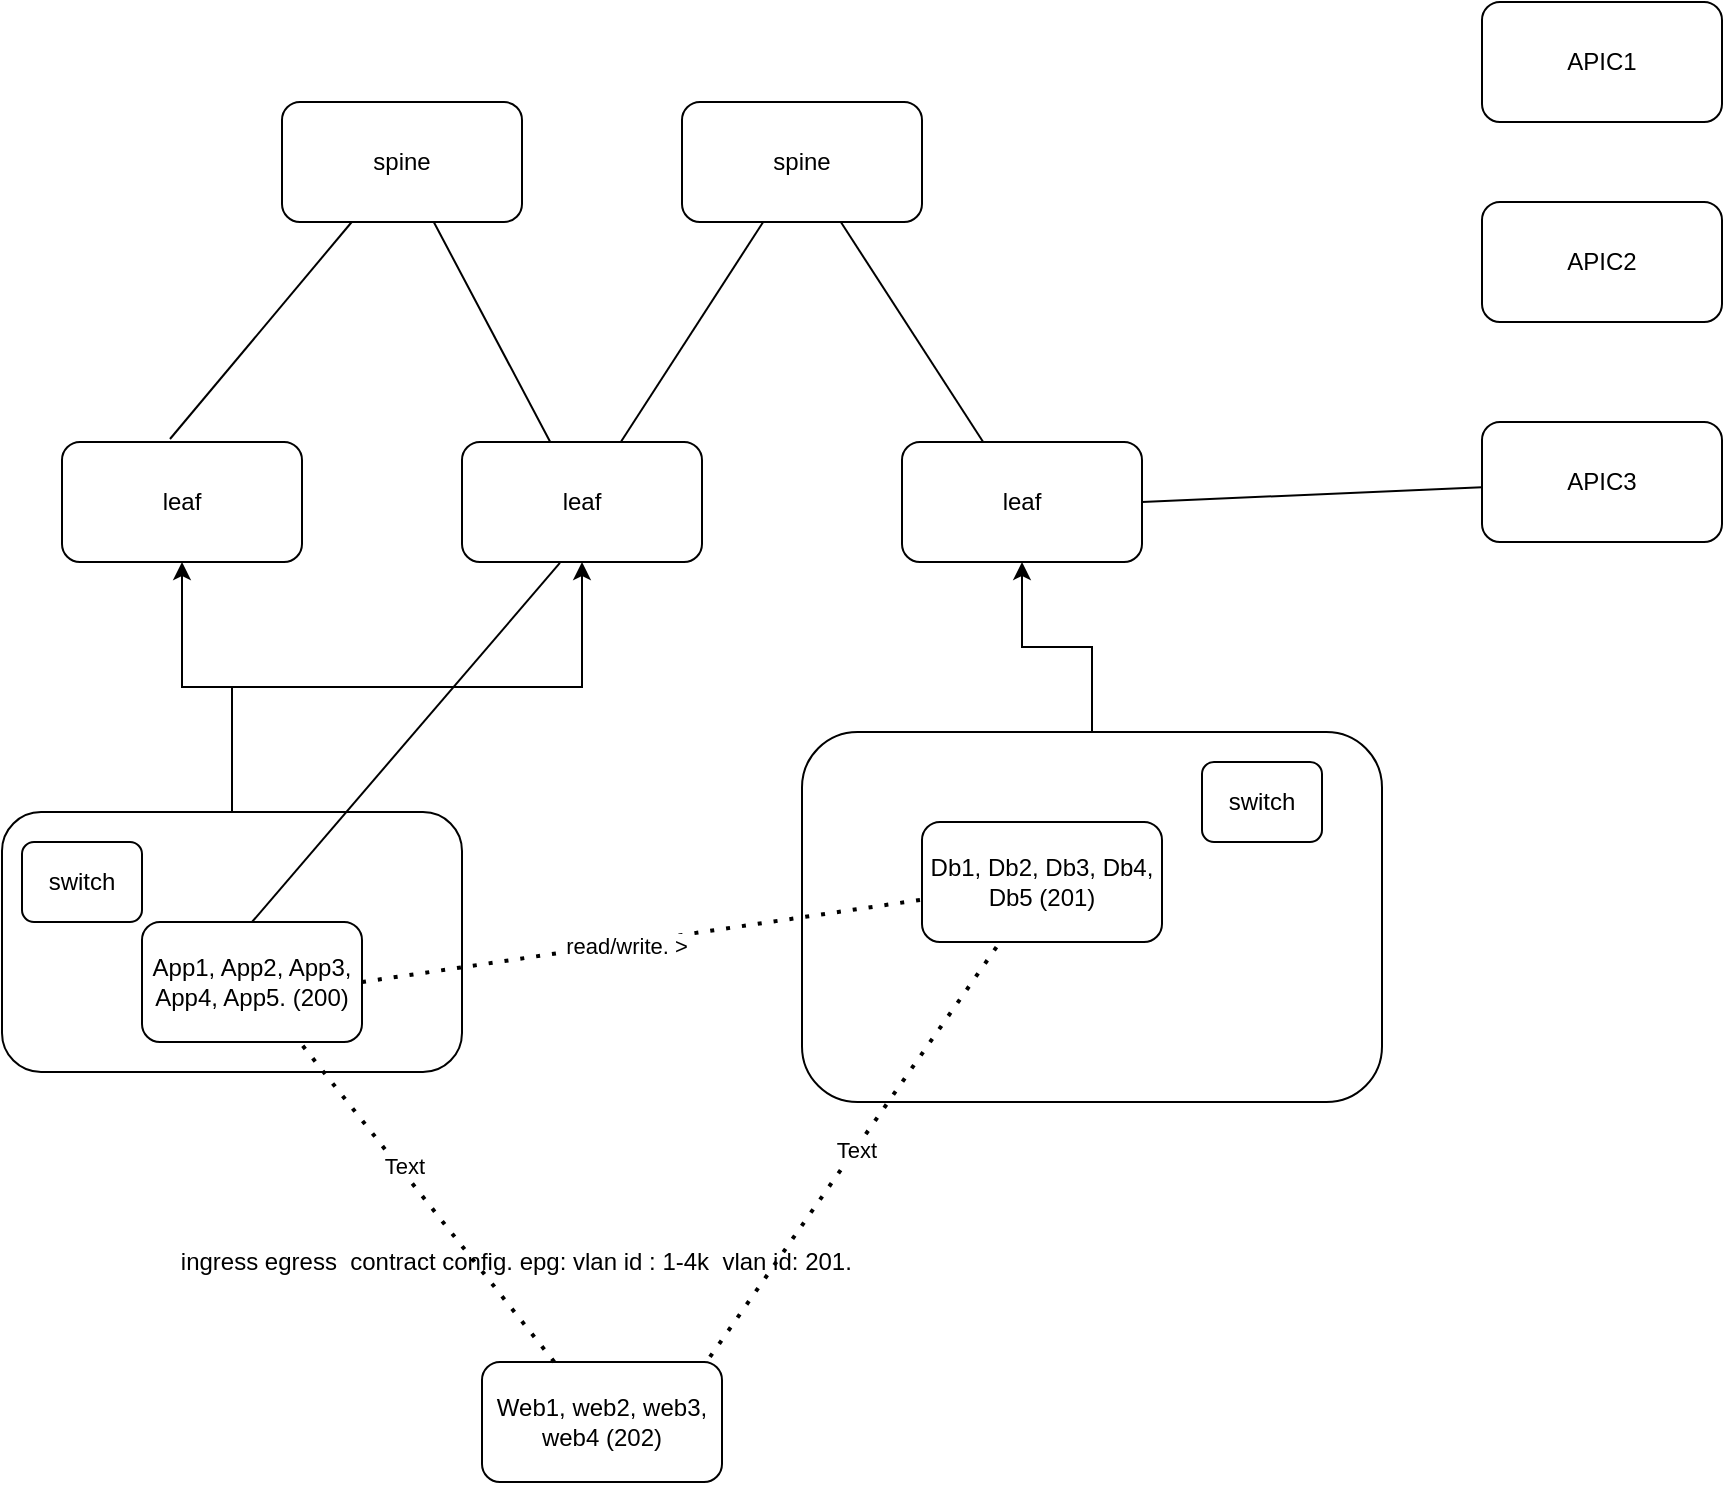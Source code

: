 <mxfile version="20.2.3" type="device"><diagram id="PEbABvhpq1ehS6PISJSB" name="Page-1"><mxGraphModel dx="2125" dy="1976" grid="1" gridSize="10" guides="1" tooltips="1" connect="1" arrows="1" fold="1" page="1" pageScale="1" pageWidth="827" pageHeight="1169" math="0" shadow="0"><root><mxCell id="0"/><mxCell id="1" parent="0"/><mxCell id="_WZwEkXDUyv64nvJ9ia_-32" style="edgeStyle=orthogonalEdgeStyle;rounded=0;orthogonalLoop=1;jettySize=auto;html=1;" parent="1" source="_WZwEkXDUyv64nvJ9ia_-30" target="_WZwEkXDUyv64nvJ9ia_-16" edge="1"><mxGeometry relative="1" as="geometry"/></mxCell><mxCell id="_WZwEkXDUyv64nvJ9ia_-30" value="" style="rounded=1;whiteSpace=wrap;html=1;" parent="1" vertex="1"><mxGeometry x="270" y="255" width="290" height="185" as="geometry"/></mxCell><mxCell id="_WZwEkXDUyv64nvJ9ia_-31" style="edgeStyle=orthogonalEdgeStyle;rounded=0;orthogonalLoop=1;jettySize=auto;html=1;" parent="1" source="_WZwEkXDUyv64nvJ9ia_-29" target="_WZwEkXDUyv64nvJ9ia_-13" edge="1"><mxGeometry relative="1" as="geometry"/></mxCell><mxCell id="_WZwEkXDUyv64nvJ9ia_-34" style="edgeStyle=orthogonalEdgeStyle;rounded=0;orthogonalLoop=1;jettySize=auto;html=1;" parent="1" source="_WZwEkXDUyv64nvJ9ia_-29" target="_WZwEkXDUyv64nvJ9ia_-15" edge="1"><mxGeometry relative="1" as="geometry"/></mxCell><mxCell id="_WZwEkXDUyv64nvJ9ia_-29" value="" style="rounded=1;whiteSpace=wrap;html=1;" parent="1" vertex="1"><mxGeometry x="-130" y="295" width="230" height="130" as="geometry"/></mxCell><mxCell id="_WZwEkXDUyv64nvJ9ia_-1" value="App1, App2, App3, App4, App5. (200)" style="rounded=1;whiteSpace=wrap;html=1;" parent="1" vertex="1"><mxGeometry x="-60" y="350" width="110" height="60" as="geometry"/></mxCell><mxCell id="_WZwEkXDUyv64nvJ9ia_-2" value="Db1, Db2, Db3, Db4, Db5 (201)" style="rounded=1;whiteSpace=wrap;html=1;" parent="1" vertex="1"><mxGeometry x="330" y="300" width="120" height="60" as="geometry"/></mxCell><mxCell id="_WZwEkXDUyv64nvJ9ia_-3" value="Web1, web2, web3, web4 (202)" style="rounded=1;whiteSpace=wrap;html=1;" parent="1" vertex="1"><mxGeometry x="110" y="570" width="120" height="60" as="geometry"/></mxCell><mxCell id="_WZwEkXDUyv64nvJ9ia_-5" value="" style="endArrow=none;dashed=1;html=1;dashPattern=1 3;strokeWidth=2;rounded=0;exitX=1;exitY=0.5;exitDx=0;exitDy=0;" parent="1" source="_WZwEkXDUyv64nvJ9ia_-1" target="_WZwEkXDUyv64nvJ9ia_-2" edge="1"><mxGeometry width="50" height="50" relative="1" as="geometry"><mxPoint x="390" y="480" as="sourcePoint"/><mxPoint x="440" y="430" as="targetPoint"/></mxGeometry></mxCell><mxCell id="_WZwEkXDUyv64nvJ9ia_-8" value="read/write. &amp;gt;" style="edgeLabel;html=1;align=center;verticalAlign=middle;resizable=0;points=[];" parent="_WZwEkXDUyv64nvJ9ia_-5" vertex="1" connectable="0"><mxGeometry x="-0.056" relative="1" as="geometry"><mxPoint y="1" as="offset"/></mxGeometry></mxCell><mxCell id="_WZwEkXDUyv64nvJ9ia_-6" value="" style="endArrow=none;dashed=1;html=1;dashPattern=1 3;strokeWidth=2;rounded=0;" parent="1" source="_WZwEkXDUyv64nvJ9ia_-3" target="_WZwEkXDUyv64nvJ9ia_-1" edge="1"><mxGeometry width="50" height="50" relative="1" as="geometry"><mxPoint x="390" y="480" as="sourcePoint"/><mxPoint x="440" y="430" as="targetPoint"/></mxGeometry></mxCell><mxCell id="_WZwEkXDUyv64nvJ9ia_-9" value="&amp;lt;&amp;nbsp;" style="edgeLabel;html=1;align=center;verticalAlign=middle;resizable=0;points=[];" parent="_WZwEkXDUyv64nvJ9ia_-6" vertex="1" connectable="0"><mxGeometry x="0.261" y="2" relative="1" as="geometry"><mxPoint as="offset"/></mxGeometry></mxCell><mxCell id="_WZwEkXDUyv64nvJ9ia_-12" value="Text" style="edgeLabel;html=1;align=center;verticalAlign=middle;resizable=0;points=[];" parent="_WZwEkXDUyv64nvJ9ia_-6" vertex="1" connectable="0"><mxGeometry x="0.206" y="-2" relative="1" as="geometry"><mxPoint as="offset"/></mxGeometry></mxCell><mxCell id="_WZwEkXDUyv64nvJ9ia_-7" value="" style="endArrow=none;dashed=1;html=1;dashPattern=1 3;strokeWidth=2;rounded=0;exitX=0.95;exitY=-0.042;exitDx=0;exitDy=0;exitPerimeter=0;" parent="1" source="_WZwEkXDUyv64nvJ9ia_-3" target="_WZwEkXDUyv64nvJ9ia_-2" edge="1"><mxGeometry width="50" height="50" relative="1" as="geometry"><mxPoint x="390" y="480" as="sourcePoint"/><mxPoint x="440" y="430" as="targetPoint"/></mxGeometry></mxCell><mxCell id="_WZwEkXDUyv64nvJ9ia_-11" value="Text" style="edgeLabel;html=1;align=center;verticalAlign=middle;resizable=0;points=[];" parent="_WZwEkXDUyv64nvJ9ia_-7" vertex="1" connectable="0"><mxGeometry x="0.0" relative="1" as="geometry"><mxPoint as="offset"/></mxGeometry></mxCell><mxCell id="_WZwEkXDUyv64nvJ9ia_-10" value="ingress egress&amp;nbsp; contract config. epg: vlan id : 1-4k&amp;nbsp; vlan id: 201.&amp;nbsp;&amp;nbsp;" style="text;html=1;align=center;verticalAlign=middle;resizable=0;points=[];autosize=1;strokeColor=none;fillColor=none;" parent="1" vertex="1"><mxGeometry x="-55" y="505" width="370" height="30" as="geometry"/></mxCell><mxCell id="_WZwEkXDUyv64nvJ9ia_-13" value="leaf" style="rounded=1;whiteSpace=wrap;html=1;" parent="1" vertex="1"><mxGeometry x="-100" y="110" width="120" height="60" as="geometry"/></mxCell><mxCell id="_WZwEkXDUyv64nvJ9ia_-15" value="leaf" style="rounded=1;whiteSpace=wrap;html=1;" parent="1" vertex="1"><mxGeometry x="100" y="110" width="120" height="60" as="geometry"/></mxCell><mxCell id="_WZwEkXDUyv64nvJ9ia_-16" value="leaf" style="rounded=1;whiteSpace=wrap;html=1;" parent="1" vertex="1"><mxGeometry x="320" y="110" width="120" height="60" as="geometry"/></mxCell><mxCell id="_WZwEkXDUyv64nvJ9ia_-17" value="spine" style="rounded=1;whiteSpace=wrap;html=1;" parent="1" vertex="1"><mxGeometry x="10" y="-60" width="120" height="60" as="geometry"/></mxCell><mxCell id="_WZwEkXDUyv64nvJ9ia_-18" value="spine" style="rounded=1;whiteSpace=wrap;html=1;" parent="1" vertex="1"><mxGeometry x="210" y="-60" width="120" height="60" as="geometry"/></mxCell><mxCell id="_WZwEkXDUyv64nvJ9ia_-19" value="APIC1" style="rounded=1;whiteSpace=wrap;html=1;" parent="1" vertex="1"><mxGeometry x="610" y="-110" width="120" height="60" as="geometry"/></mxCell><mxCell id="_WZwEkXDUyv64nvJ9ia_-20" value="APIC2" style="rounded=1;whiteSpace=wrap;html=1;" parent="1" vertex="1"><mxGeometry x="610" y="-10" width="120" height="60" as="geometry"/></mxCell><mxCell id="_WZwEkXDUyv64nvJ9ia_-21" value="APIC3" style="rounded=1;whiteSpace=wrap;html=1;" parent="1" vertex="1"><mxGeometry x="610" y="100" width="120" height="60" as="geometry"/></mxCell><mxCell id="_WZwEkXDUyv64nvJ9ia_-22" value="" style="endArrow=none;html=1;rounded=0;exitX=0.45;exitY=-0.025;exitDx=0;exitDy=0;exitPerimeter=0;" parent="1" source="_WZwEkXDUyv64nvJ9ia_-13" target="_WZwEkXDUyv64nvJ9ia_-17" edge="1"><mxGeometry width="50" height="50" relative="1" as="geometry"><mxPoint x="390" y="330" as="sourcePoint"/><mxPoint x="440" y="280" as="targetPoint"/></mxGeometry></mxCell><mxCell id="_WZwEkXDUyv64nvJ9ia_-23" value="" style="endArrow=none;html=1;rounded=0;" parent="1" source="_WZwEkXDUyv64nvJ9ia_-15" target="_WZwEkXDUyv64nvJ9ia_-18" edge="1"><mxGeometry width="50" height="50" relative="1" as="geometry"><mxPoint x="-36" y="118.5" as="sourcePoint"/><mxPoint x="54.874" y="10" as="targetPoint"/></mxGeometry></mxCell><mxCell id="_WZwEkXDUyv64nvJ9ia_-24" value="" style="endArrow=none;html=1;rounded=0;" parent="1" source="_WZwEkXDUyv64nvJ9ia_-16" target="_WZwEkXDUyv64nvJ9ia_-18" edge="1"><mxGeometry width="50" height="50" relative="1" as="geometry"><mxPoint x="189.412" y="120" as="sourcePoint"/><mxPoint x="260.588" y="10" as="targetPoint"/></mxGeometry></mxCell><mxCell id="_WZwEkXDUyv64nvJ9ia_-25" value="" style="endArrow=none;html=1;rounded=0;exitX=1;exitY=0.5;exitDx=0;exitDy=0;" parent="1" source="_WZwEkXDUyv64nvJ9ia_-16" target="_WZwEkXDUyv64nvJ9ia_-21" edge="1"><mxGeometry width="50" height="50" relative="1" as="geometry"><mxPoint x="370.588" y="120" as="sourcePoint"/><mxPoint x="299.412" y="10" as="targetPoint"/></mxGeometry></mxCell><mxCell id="_WZwEkXDUyv64nvJ9ia_-26" value="" style="endArrow=none;html=1;rounded=0;" parent="1" source="_WZwEkXDUyv64nvJ9ia_-15" target="_WZwEkXDUyv64nvJ9ia_-17" edge="1"><mxGeometry width="50" height="50" relative="1" as="geometry"><mxPoint x="-36" y="118.5" as="sourcePoint"/><mxPoint x="54.874" y="10" as="targetPoint"/></mxGeometry></mxCell><mxCell id="_WZwEkXDUyv64nvJ9ia_-28" value="" style="endArrow=none;html=1;rounded=0;exitX=0.5;exitY=0;exitDx=0;exitDy=0;entryX=0.408;entryY=1.008;entryDx=0;entryDy=0;entryPerimeter=0;" parent="1" source="_WZwEkXDUyv64nvJ9ia_-1" target="_WZwEkXDUyv64nvJ9ia_-15" edge="1"><mxGeometry width="50" height="50" relative="1" as="geometry"><mxPoint x="390" y="330" as="sourcePoint"/><mxPoint x="440" y="280" as="targetPoint"/></mxGeometry></mxCell><mxCell id="_WZwEkXDUyv64nvJ9ia_-35" value="switch&lt;span style=&quot;color: rgba(0, 0, 0, 0); font-family: monospace; font-size: 0px; text-align: start;&quot;&gt;%3CmxGraphModel%3E%3Croot%3E%3CmxCell%20id%3D%220%22%2F%3E%3CmxCell%20id%3D%221%22%20parent%3D%220%22%2F%3E%3CmxCell%20id%3D%222%22%20value%3D%22%22%20style%3D%22endArrow%3Dnone%3Bhtml%3D1%3Brounded%3D0%3BexitX%3D0.45%3BexitY%3D-0.025%3BexitDx%3D0%3BexitDy%3D0%3BexitPerimeter%3D0%3B%22%20edge%3D%221%22%20parent%3D%221%22%3E%3CmxGeometry%20width%3D%2250%22%20height%3D%2250%22%20relative%3D%221%22%20as%3D%22geometry%22%3E%3CmxPoint%20x%3D%22-46%22%20y%3D%22108.5%22%20as%3D%22sourcePoint%22%2F%3E%3CmxPoint%20x%3D%2244.874%22%20as%3D%22targetPoint%22%2F%3E%3C%2FmxGeometry%3E%3C%2FmxCell%3E%3C%2Froot%3E%3C%2FmxGraphModel%3E&lt;/span&gt;" style="rounded=1;whiteSpace=wrap;html=1;" parent="1" vertex="1"><mxGeometry x="470" y="270" width="60" height="40" as="geometry"/></mxCell><mxCell id="_WZwEkXDUyv64nvJ9ia_-36" value="switch" style="rounded=1;whiteSpace=wrap;html=1;" parent="1" vertex="1"><mxGeometry x="-120" y="310" width="60" height="40" as="geometry"/></mxCell></root></mxGraphModel></diagram></mxfile>